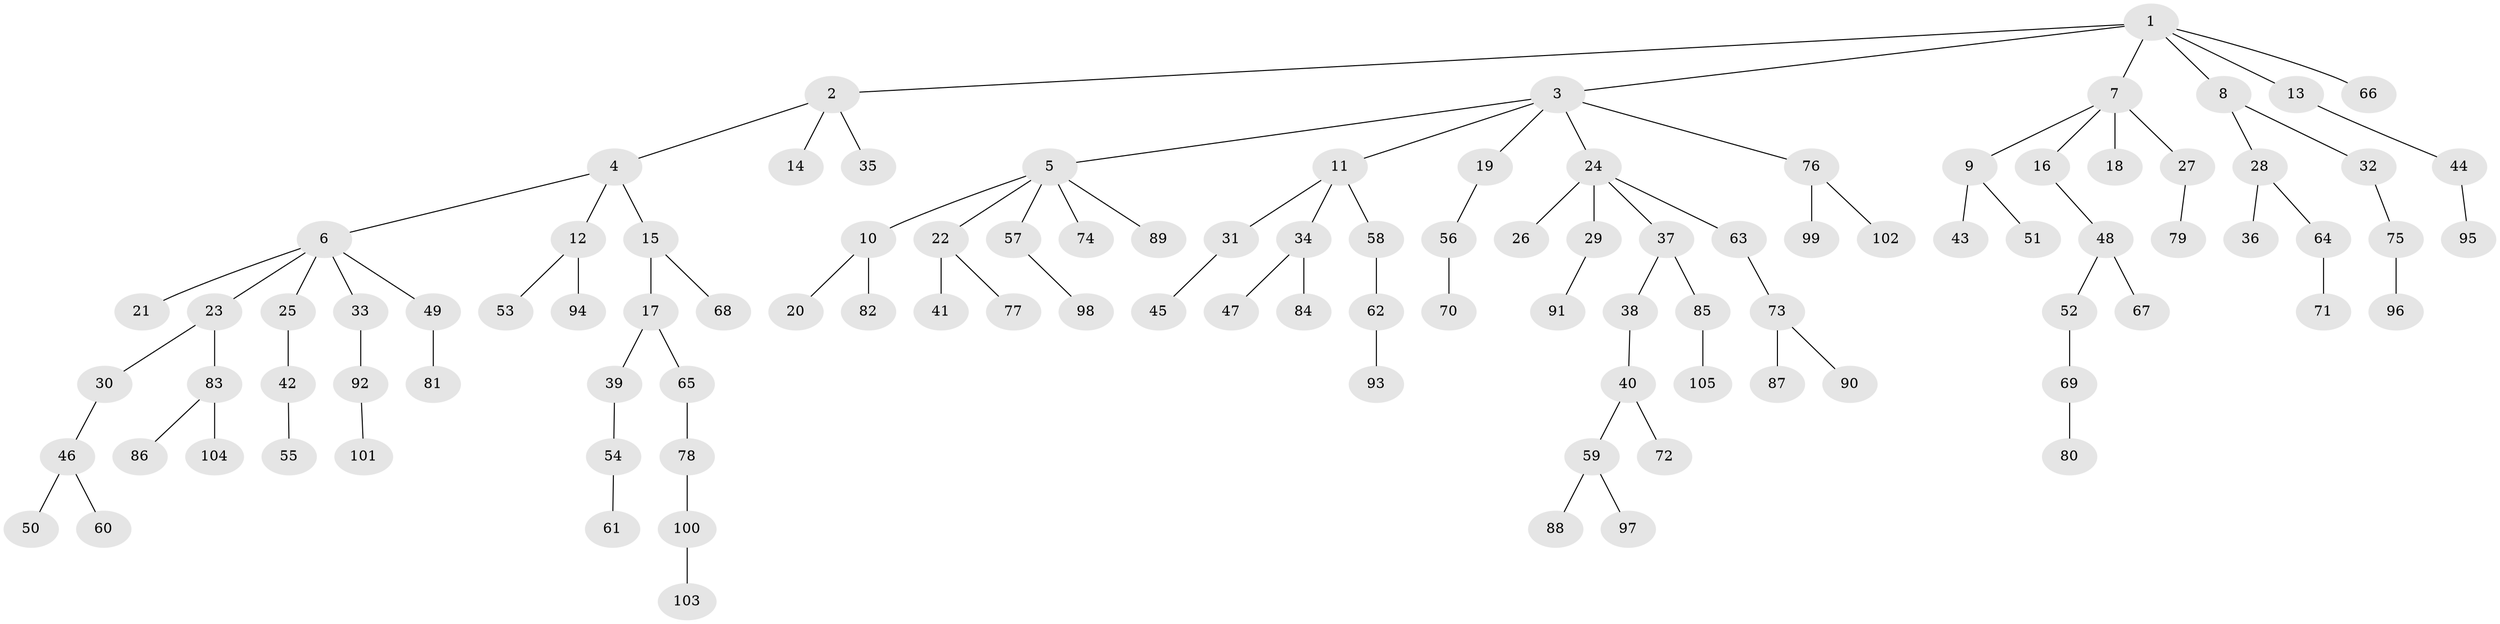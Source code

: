 // Generated by graph-tools (version 1.1) at 2025/02/03/09/25 03:02:24]
// undirected, 105 vertices, 104 edges
graph export_dot {
graph [start="1"]
  node [color=gray90,style=filled];
  1;
  2;
  3;
  4;
  5;
  6;
  7;
  8;
  9;
  10;
  11;
  12;
  13;
  14;
  15;
  16;
  17;
  18;
  19;
  20;
  21;
  22;
  23;
  24;
  25;
  26;
  27;
  28;
  29;
  30;
  31;
  32;
  33;
  34;
  35;
  36;
  37;
  38;
  39;
  40;
  41;
  42;
  43;
  44;
  45;
  46;
  47;
  48;
  49;
  50;
  51;
  52;
  53;
  54;
  55;
  56;
  57;
  58;
  59;
  60;
  61;
  62;
  63;
  64;
  65;
  66;
  67;
  68;
  69;
  70;
  71;
  72;
  73;
  74;
  75;
  76;
  77;
  78;
  79;
  80;
  81;
  82;
  83;
  84;
  85;
  86;
  87;
  88;
  89;
  90;
  91;
  92;
  93;
  94;
  95;
  96;
  97;
  98;
  99;
  100;
  101;
  102;
  103;
  104;
  105;
  1 -- 2;
  1 -- 3;
  1 -- 7;
  1 -- 8;
  1 -- 13;
  1 -- 66;
  2 -- 4;
  2 -- 14;
  2 -- 35;
  3 -- 5;
  3 -- 11;
  3 -- 19;
  3 -- 24;
  3 -- 76;
  4 -- 6;
  4 -- 12;
  4 -- 15;
  5 -- 10;
  5 -- 22;
  5 -- 57;
  5 -- 74;
  5 -- 89;
  6 -- 21;
  6 -- 23;
  6 -- 25;
  6 -- 33;
  6 -- 49;
  7 -- 9;
  7 -- 16;
  7 -- 18;
  7 -- 27;
  8 -- 28;
  8 -- 32;
  9 -- 43;
  9 -- 51;
  10 -- 20;
  10 -- 82;
  11 -- 31;
  11 -- 34;
  11 -- 58;
  12 -- 53;
  12 -- 94;
  13 -- 44;
  15 -- 17;
  15 -- 68;
  16 -- 48;
  17 -- 39;
  17 -- 65;
  19 -- 56;
  22 -- 41;
  22 -- 77;
  23 -- 30;
  23 -- 83;
  24 -- 26;
  24 -- 29;
  24 -- 37;
  24 -- 63;
  25 -- 42;
  27 -- 79;
  28 -- 36;
  28 -- 64;
  29 -- 91;
  30 -- 46;
  31 -- 45;
  32 -- 75;
  33 -- 92;
  34 -- 47;
  34 -- 84;
  37 -- 38;
  37 -- 85;
  38 -- 40;
  39 -- 54;
  40 -- 59;
  40 -- 72;
  42 -- 55;
  44 -- 95;
  46 -- 50;
  46 -- 60;
  48 -- 52;
  48 -- 67;
  49 -- 81;
  52 -- 69;
  54 -- 61;
  56 -- 70;
  57 -- 98;
  58 -- 62;
  59 -- 88;
  59 -- 97;
  62 -- 93;
  63 -- 73;
  64 -- 71;
  65 -- 78;
  69 -- 80;
  73 -- 87;
  73 -- 90;
  75 -- 96;
  76 -- 99;
  76 -- 102;
  78 -- 100;
  83 -- 86;
  83 -- 104;
  85 -- 105;
  92 -- 101;
  100 -- 103;
}
